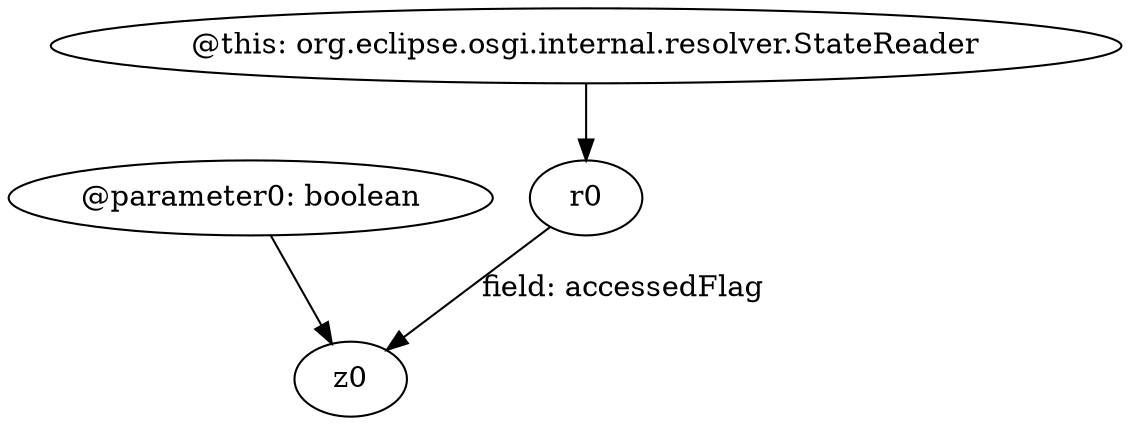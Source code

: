 digraph g {
0[label="@parameter0: boolean"]
1[label="z0"]
0->1[label=""]
2[label="r0"]
2->1[label="field: accessedFlag"]
3[label="@this: org.eclipse.osgi.internal.resolver.StateReader"]
3->2[label=""]
}